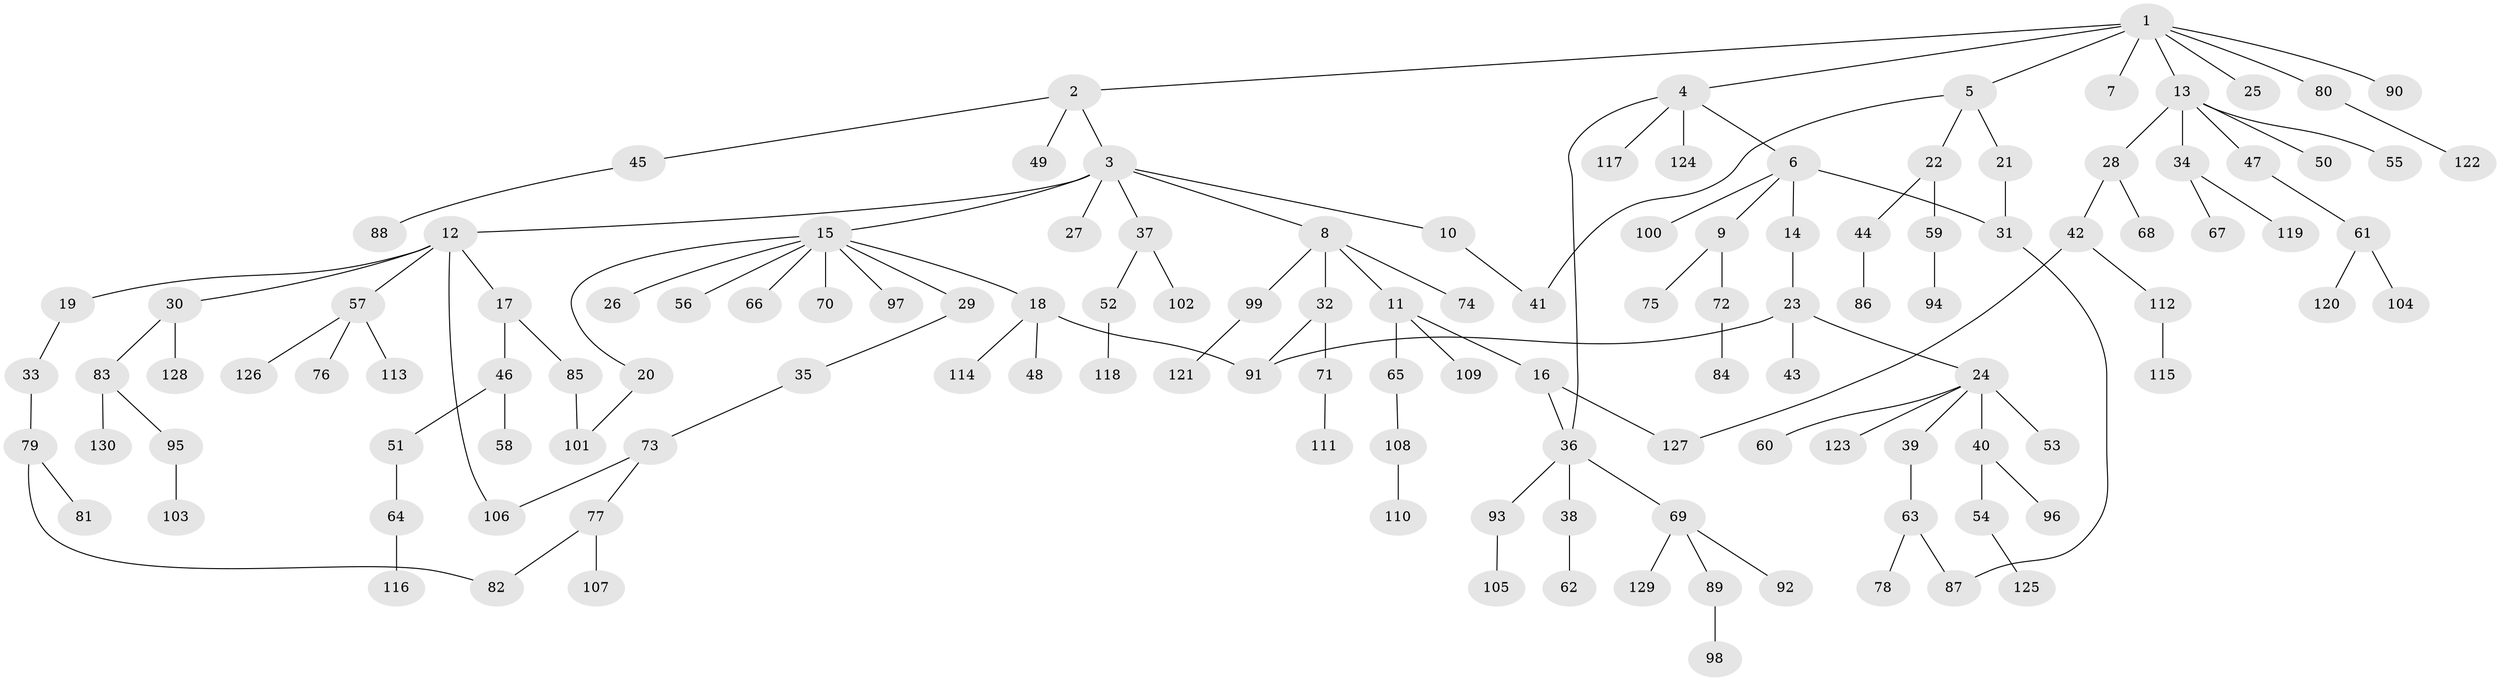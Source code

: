 // Generated by graph-tools (version 1.1) at 2025/25/03/09/25 03:25:25]
// undirected, 130 vertices, 139 edges
graph export_dot {
graph [start="1"]
  node [color=gray90,style=filled];
  1;
  2;
  3;
  4;
  5;
  6;
  7;
  8;
  9;
  10;
  11;
  12;
  13;
  14;
  15;
  16;
  17;
  18;
  19;
  20;
  21;
  22;
  23;
  24;
  25;
  26;
  27;
  28;
  29;
  30;
  31;
  32;
  33;
  34;
  35;
  36;
  37;
  38;
  39;
  40;
  41;
  42;
  43;
  44;
  45;
  46;
  47;
  48;
  49;
  50;
  51;
  52;
  53;
  54;
  55;
  56;
  57;
  58;
  59;
  60;
  61;
  62;
  63;
  64;
  65;
  66;
  67;
  68;
  69;
  70;
  71;
  72;
  73;
  74;
  75;
  76;
  77;
  78;
  79;
  80;
  81;
  82;
  83;
  84;
  85;
  86;
  87;
  88;
  89;
  90;
  91;
  92;
  93;
  94;
  95;
  96;
  97;
  98;
  99;
  100;
  101;
  102;
  103;
  104;
  105;
  106;
  107;
  108;
  109;
  110;
  111;
  112;
  113;
  114;
  115;
  116;
  117;
  118;
  119;
  120;
  121;
  122;
  123;
  124;
  125;
  126;
  127;
  128;
  129;
  130;
  1 -- 2;
  1 -- 4;
  1 -- 5;
  1 -- 7;
  1 -- 13;
  1 -- 25;
  1 -- 80;
  1 -- 90;
  2 -- 3;
  2 -- 45;
  2 -- 49;
  3 -- 8;
  3 -- 10;
  3 -- 12;
  3 -- 15;
  3 -- 27;
  3 -- 37;
  4 -- 6;
  4 -- 36;
  4 -- 117;
  4 -- 124;
  5 -- 21;
  5 -- 22;
  5 -- 41;
  6 -- 9;
  6 -- 14;
  6 -- 100;
  6 -- 31;
  8 -- 11;
  8 -- 32;
  8 -- 74;
  8 -- 99;
  9 -- 72;
  9 -- 75;
  10 -- 41;
  11 -- 16;
  11 -- 65;
  11 -- 109;
  12 -- 17;
  12 -- 19;
  12 -- 30;
  12 -- 57;
  12 -- 106;
  13 -- 28;
  13 -- 34;
  13 -- 47;
  13 -- 50;
  13 -- 55;
  14 -- 23;
  15 -- 18;
  15 -- 20;
  15 -- 26;
  15 -- 29;
  15 -- 56;
  15 -- 66;
  15 -- 70;
  15 -- 97;
  16 -- 36;
  16 -- 127;
  17 -- 46;
  17 -- 85;
  18 -- 48;
  18 -- 91;
  18 -- 114;
  19 -- 33;
  20 -- 101;
  21 -- 31;
  22 -- 44;
  22 -- 59;
  23 -- 24;
  23 -- 43;
  23 -- 91;
  24 -- 39;
  24 -- 40;
  24 -- 53;
  24 -- 60;
  24 -- 123;
  28 -- 42;
  28 -- 68;
  29 -- 35;
  30 -- 83;
  30 -- 128;
  31 -- 87;
  32 -- 71;
  32 -- 91;
  33 -- 79;
  34 -- 67;
  34 -- 119;
  35 -- 73;
  36 -- 38;
  36 -- 69;
  36 -- 93;
  37 -- 52;
  37 -- 102;
  38 -- 62;
  39 -- 63;
  40 -- 54;
  40 -- 96;
  42 -- 112;
  42 -- 127;
  44 -- 86;
  45 -- 88;
  46 -- 51;
  46 -- 58;
  47 -- 61;
  51 -- 64;
  52 -- 118;
  54 -- 125;
  57 -- 76;
  57 -- 113;
  57 -- 126;
  59 -- 94;
  61 -- 104;
  61 -- 120;
  63 -- 78;
  63 -- 87;
  64 -- 116;
  65 -- 108;
  69 -- 89;
  69 -- 92;
  69 -- 129;
  71 -- 111;
  72 -- 84;
  73 -- 77;
  73 -- 106;
  77 -- 107;
  77 -- 82;
  79 -- 81;
  79 -- 82;
  80 -- 122;
  83 -- 95;
  83 -- 130;
  85 -- 101;
  89 -- 98;
  93 -- 105;
  95 -- 103;
  99 -- 121;
  108 -- 110;
  112 -- 115;
}
